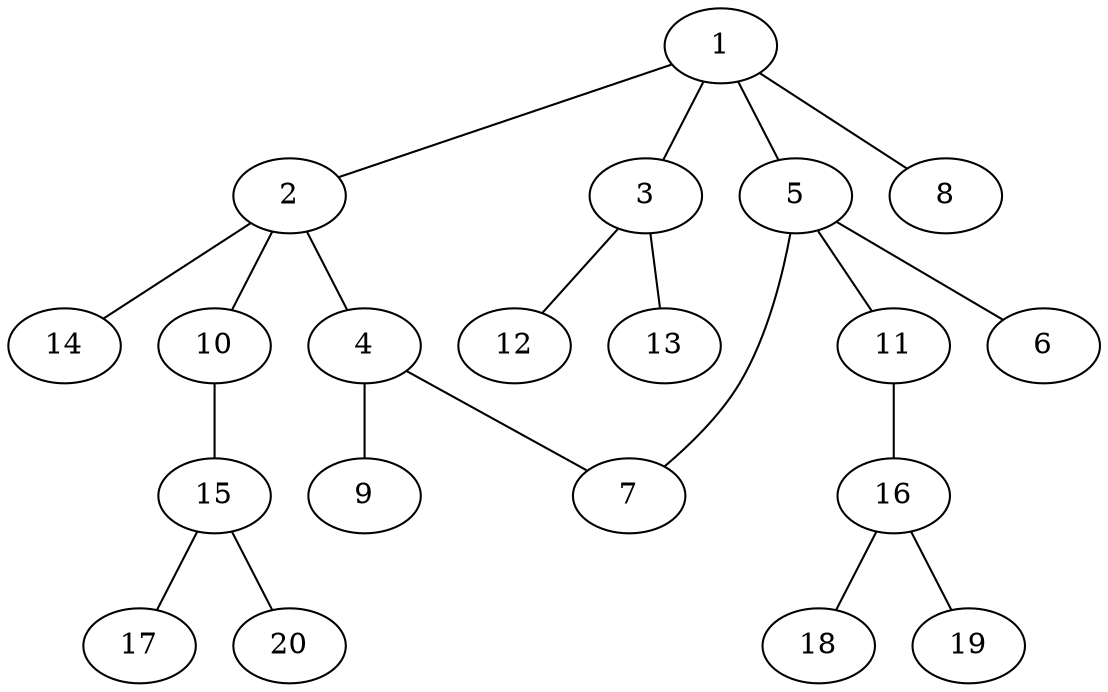 graph graphname {1--2
1--3
1--5
1--8
2--4
2--10
2--14
3--12
3--13
4--7
4--9
5--6
5--7
5--11
10--15
11--16
15--17
15--20
16--18
16--19
}